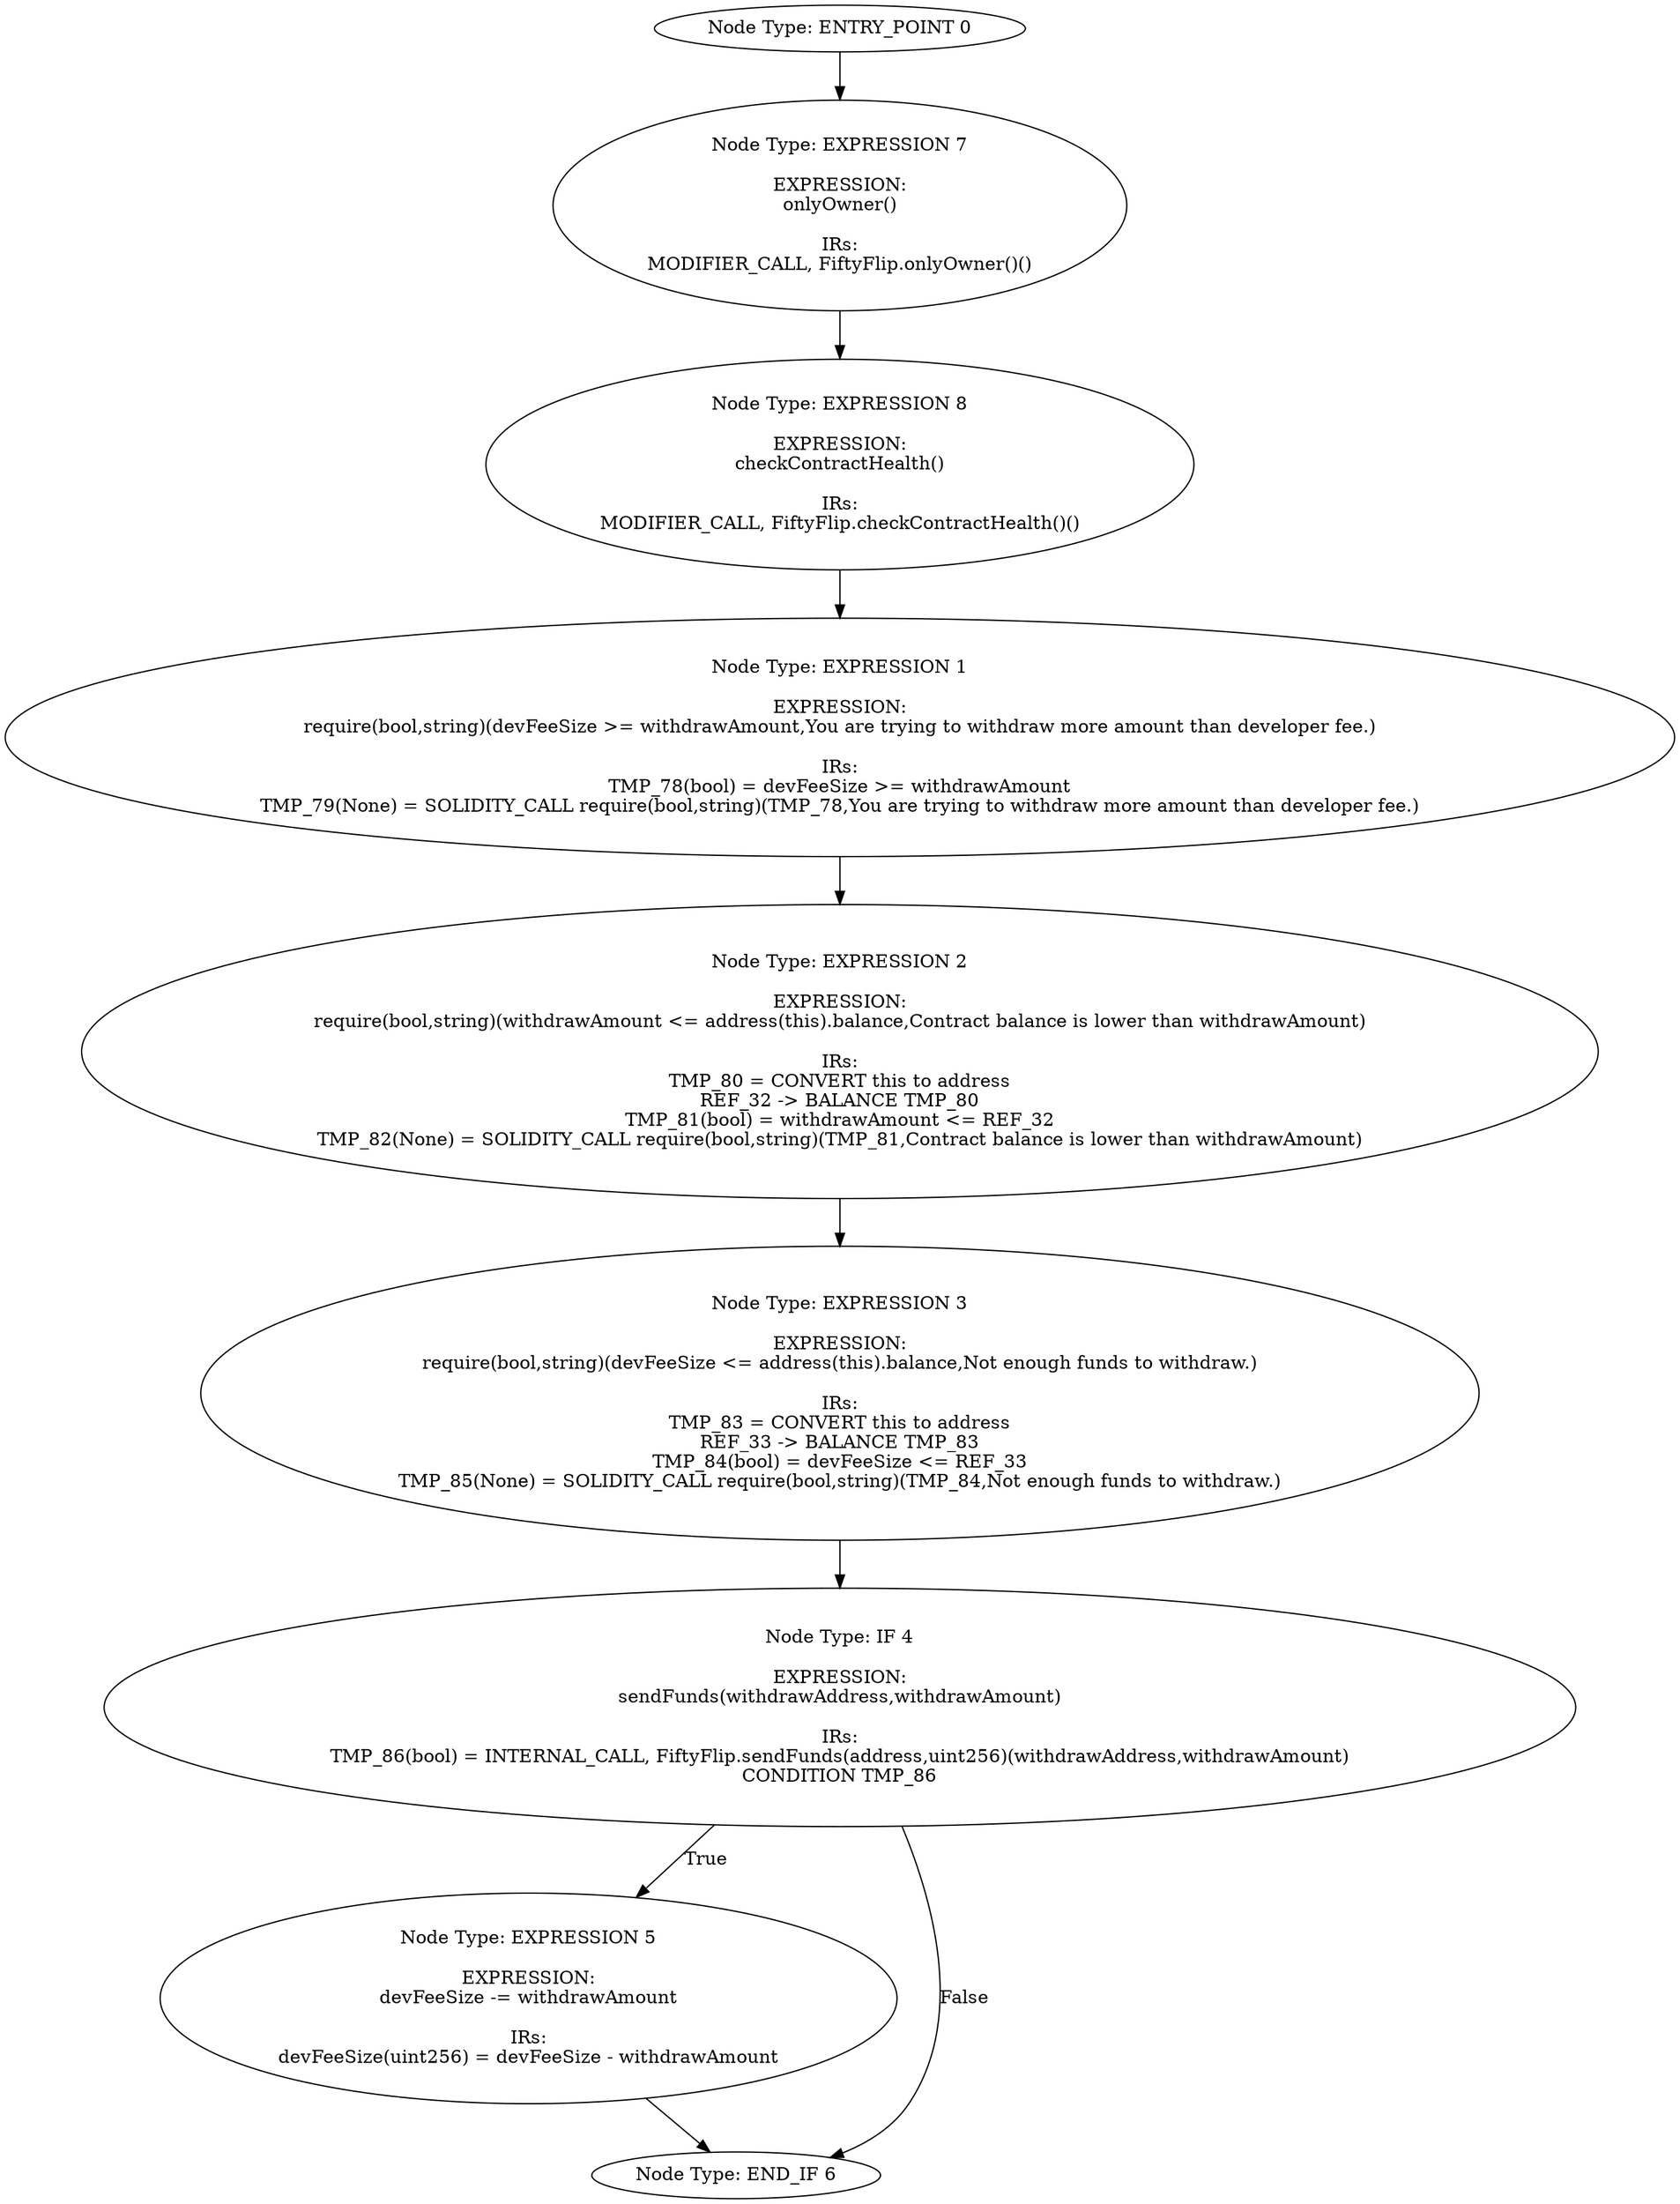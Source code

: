 digraph{
0[label="Node Type: ENTRY_POINT 0
"];
0->7;
1[label="Node Type: EXPRESSION 1

EXPRESSION:
require(bool,string)(devFeeSize >= withdrawAmount,You are trying to withdraw more amount than developer fee.)

IRs:
TMP_78(bool) = devFeeSize >= withdrawAmount
TMP_79(None) = SOLIDITY_CALL require(bool,string)(TMP_78,You are trying to withdraw more amount than developer fee.)"];
1->2;
2[label="Node Type: EXPRESSION 2

EXPRESSION:
require(bool,string)(withdrawAmount <= address(this).balance,Contract balance is lower than withdrawAmount)

IRs:
TMP_80 = CONVERT this to address
REF_32 -> BALANCE TMP_80
TMP_81(bool) = withdrawAmount <= REF_32
TMP_82(None) = SOLIDITY_CALL require(bool,string)(TMP_81,Contract balance is lower than withdrawAmount)"];
2->3;
3[label="Node Type: EXPRESSION 3

EXPRESSION:
require(bool,string)(devFeeSize <= address(this).balance,Not enough funds to withdraw.)

IRs:
TMP_83 = CONVERT this to address
REF_33 -> BALANCE TMP_83
TMP_84(bool) = devFeeSize <= REF_33
TMP_85(None) = SOLIDITY_CALL require(bool,string)(TMP_84,Not enough funds to withdraw.)"];
3->4;
4[label="Node Type: IF 4

EXPRESSION:
sendFunds(withdrawAddress,withdrawAmount)

IRs:
TMP_86(bool) = INTERNAL_CALL, FiftyFlip.sendFunds(address,uint256)(withdrawAddress,withdrawAmount)
CONDITION TMP_86"];
4->5[label="True"];
4->6[label="False"];
5[label="Node Type: EXPRESSION 5

EXPRESSION:
devFeeSize -= withdrawAmount

IRs:
devFeeSize(uint256) = devFeeSize - withdrawAmount"];
5->6;
6[label="Node Type: END_IF 6
"];
7[label="Node Type: EXPRESSION 7

EXPRESSION:
onlyOwner()

IRs:
MODIFIER_CALL, FiftyFlip.onlyOwner()()"];
7->8;
8[label="Node Type: EXPRESSION 8

EXPRESSION:
checkContractHealth()

IRs:
MODIFIER_CALL, FiftyFlip.checkContractHealth()()"];
8->1;
}
